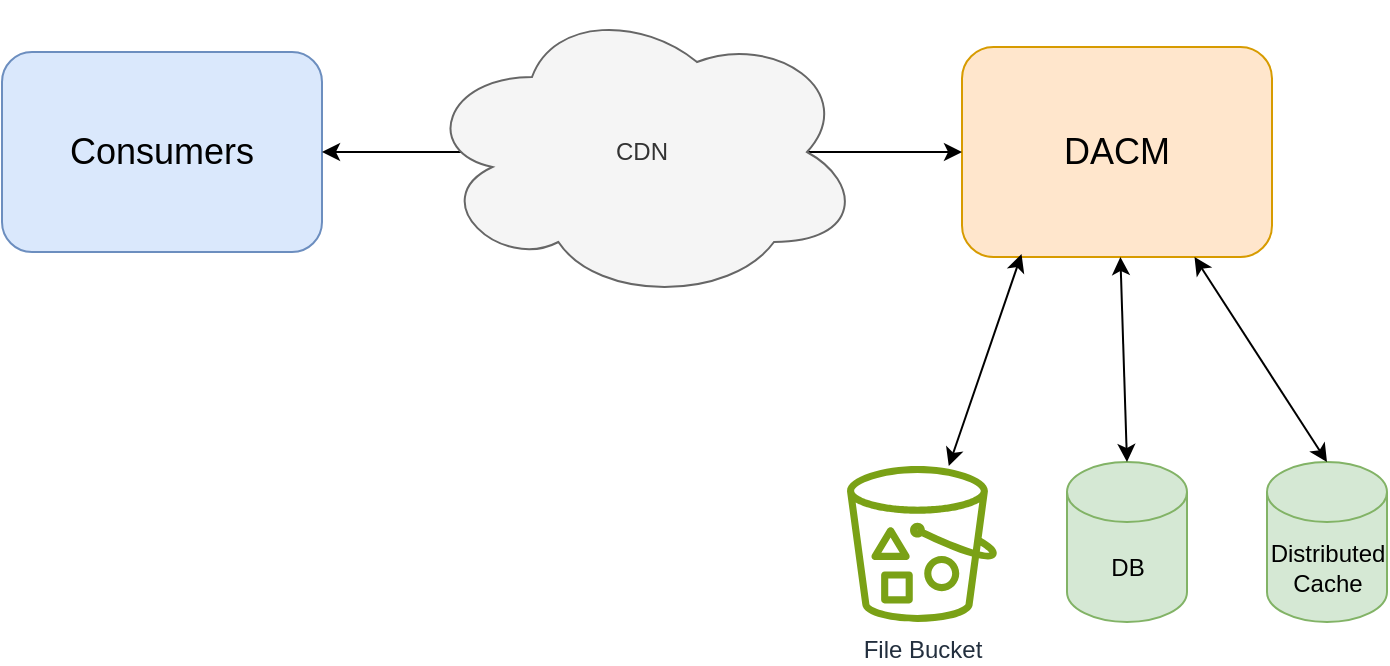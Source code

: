 <mxfile version="24.6.4" type="device">
  <diagram name="Side-1" id="u0oy2K2NJPXeUs0tIeTG">
    <mxGraphModel dx="1234" dy="1145" grid="1" gridSize="10" guides="1" tooltips="1" connect="1" arrows="1" fold="1" page="1" pageScale="1" pageWidth="1169" pageHeight="827" math="0" shadow="0">
      <root>
        <mxCell id="0" />
        <mxCell id="1" parent="0" />
        <mxCell id="ds5zEs8urDWpPeWL_WKr-1" value="Consumers" style="rounded=1;whiteSpace=wrap;html=1;fillColor=#dae8fc;strokeColor=#6c8ebf;fontSize=18;verticalAlign=middle;" vertex="1" parent="1">
          <mxGeometry x="70" y="305" width="160" height="100" as="geometry" />
        </mxCell>
        <mxCell id="ds5zEs8urDWpPeWL_WKr-2" value="DACM" style="rounded=1;whiteSpace=wrap;html=1;fillColor=#ffe6cc;strokeColor=#d79b00;fontSize=18;" vertex="1" parent="1">
          <mxGeometry x="550" y="302.5" width="155" height="105" as="geometry" />
        </mxCell>
        <mxCell id="ds5zEs8urDWpPeWL_WKr-5" value="DB" style="shape=cylinder3;whiteSpace=wrap;html=1;boundedLbl=1;backgroundOutline=1;size=15;fillColor=#d5e8d4;strokeColor=#82b366;" vertex="1" parent="1">
          <mxGeometry x="602.5" y="510" width="60" height="80" as="geometry" />
        </mxCell>
        <mxCell id="ds5zEs8urDWpPeWL_WKr-6" value="Distributed&lt;div&gt;Cache&lt;/div&gt;" style="shape=cylinder3;whiteSpace=wrap;html=1;boundedLbl=1;backgroundOutline=1;size=15;fillColor=#d5e8d4;strokeColor=#82b366;" vertex="1" parent="1">
          <mxGeometry x="702.5" y="510" width="60" height="80" as="geometry" />
        </mxCell>
        <mxCell id="ds5zEs8urDWpPeWL_WKr-7" value="File Bucket" style="sketch=0;outlineConnect=0;fontColor=#232F3E;gradientColor=none;fillColor=#7AA116;strokeColor=none;dashed=0;verticalLabelPosition=bottom;verticalAlign=top;align=center;html=1;fontSize=12;fontStyle=0;aspect=fixed;pointerEvents=1;shape=mxgraph.aws4.bucket_with_objects;" vertex="1" parent="1">
          <mxGeometry x="492.5" y="512" width="75" height="78" as="geometry" />
        </mxCell>
        <mxCell id="ds5zEs8urDWpPeWL_WKr-9" value="" style="endArrow=classic;startArrow=classic;html=1;rounded=0;exitX=1;exitY=0.5;exitDx=0;exitDy=0;" edge="1" parent="1" source="ds5zEs8urDWpPeWL_WKr-1" target="ds5zEs8urDWpPeWL_WKr-2">
          <mxGeometry width="50" height="50" relative="1" as="geometry">
            <mxPoint x="560" y="610" as="sourcePoint" />
            <mxPoint x="610" y="560" as="targetPoint" />
          </mxGeometry>
        </mxCell>
        <mxCell id="ds5zEs8urDWpPeWL_WKr-3" value="CDN" style="ellipse;shape=cloud;whiteSpace=wrap;html=1;fillColor=#f5f5f5;strokeColor=#666666;fontColor=#333333;" vertex="1" parent="1">
          <mxGeometry x="280" y="280" width="220" height="150" as="geometry" />
        </mxCell>
        <mxCell id="ds5zEs8urDWpPeWL_WKr-10" value="" style="endArrow=classic;startArrow=classic;html=1;rounded=0;exitX=0.5;exitY=0;exitDx=0;exitDy=0;exitPerimeter=0;" edge="1" parent="1" source="ds5zEs8urDWpPeWL_WKr-5" target="ds5zEs8urDWpPeWL_WKr-2">
          <mxGeometry width="50" height="50" relative="1" as="geometry">
            <mxPoint x="560" y="610" as="sourcePoint" />
            <mxPoint x="610" y="560" as="targetPoint" />
          </mxGeometry>
        </mxCell>
        <mxCell id="ds5zEs8urDWpPeWL_WKr-11" value="" style="endArrow=classic;startArrow=classic;html=1;rounded=0;entryX=0.75;entryY=1;entryDx=0;entryDy=0;exitX=0.5;exitY=0;exitDx=0;exitDy=0;exitPerimeter=0;" edge="1" parent="1" source="ds5zEs8urDWpPeWL_WKr-6" target="ds5zEs8urDWpPeWL_WKr-2">
          <mxGeometry width="50" height="50" relative="1" as="geometry">
            <mxPoint x="560" y="610" as="sourcePoint" />
            <mxPoint x="610" y="560" as="targetPoint" />
          </mxGeometry>
        </mxCell>
        <mxCell id="ds5zEs8urDWpPeWL_WKr-12" value="" style="endArrow=classic;startArrow=classic;html=1;rounded=0;entryX=0.192;entryY=0.986;entryDx=0;entryDy=0;entryPerimeter=0;" edge="1" parent="1" source="ds5zEs8urDWpPeWL_WKr-7" target="ds5zEs8urDWpPeWL_WKr-2">
          <mxGeometry width="50" height="50" relative="1" as="geometry">
            <mxPoint x="580" y="500" as="sourcePoint" />
            <mxPoint x="610" y="560" as="targetPoint" />
          </mxGeometry>
        </mxCell>
      </root>
    </mxGraphModel>
  </diagram>
</mxfile>
